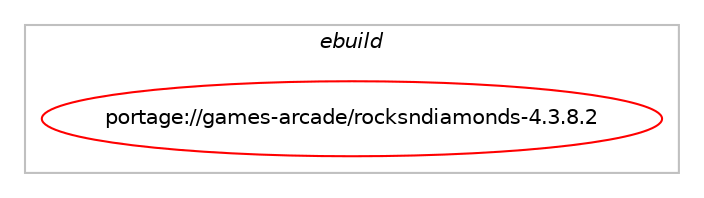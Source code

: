 digraph prolog {

# *************
# Graph options
# *************

newrank=true;
concentrate=true;
compound=true;
graph [rankdir=LR,fontname=Helvetica,fontsize=10,ranksep=1.5];#, ranksep=2.5, nodesep=0.2];
edge  [arrowhead=vee];
node  [fontname=Helvetica,fontsize=10];

# **********
# The ebuild
# **********

subgraph cluster_leftcol {
color=gray;
rank=same;
label=<<i>ebuild</i>>;
id [label="portage://games-arcade/rocksndiamonds-4.3.8.2", color=red, width=4, href="../games-arcade/rocksndiamonds-4.3.8.2.svg"];
}

# ****************
# The dependencies
# ****************

subgraph cluster_midcol {
color=gray;
label=<<i>dependencies</i>>;
subgraph cluster_compile {
fillcolor="#eeeeee";
style=filled;
label=<<i>compile</i>>;
# *** BEGIN UNKNOWN DEPENDENCY TYPE (TODO) ***
# id -> package_dependency(portage://games-arcade/rocksndiamonds-4.3.8.2,install,no,media-libs,libmodplug,none,[,,],[],[])
# *** END UNKNOWN DEPENDENCY TYPE (TODO) ***

# *** BEGIN UNKNOWN DEPENDENCY TYPE (TODO) ***
# id -> package_dependency(portage://games-arcade/rocksndiamonds-4.3.8.2,install,no,media-libs,libsdl2,none,[,,],[],[use(enable(joystick),none),use(enable(video),none)])
# *** END UNKNOWN DEPENDENCY TYPE (TODO) ***

# *** BEGIN UNKNOWN DEPENDENCY TYPE (TODO) ***
# id -> package_dependency(portage://games-arcade/rocksndiamonds-4.3.8.2,install,no,media-libs,sdl2-image,none,[,,],[],[use(enable(gif),none)])
# *** END UNKNOWN DEPENDENCY TYPE (TODO) ***

# *** BEGIN UNKNOWN DEPENDENCY TYPE (TODO) ***
# id -> package_dependency(portage://games-arcade/rocksndiamonds-4.3.8.2,install,no,media-libs,sdl2-mixer,none,[,,],[],[use(enable(mod),none),use(enable(mp3),none),use(enable(timidity),none)])
# *** END UNKNOWN DEPENDENCY TYPE (TODO) ***

# *** BEGIN UNKNOWN DEPENDENCY TYPE (TODO) ***
# id -> package_dependency(portage://games-arcade/rocksndiamonds-4.3.8.2,install,no,media-libs,sdl2-net,none,[,,],[],[])
# *** END UNKNOWN DEPENDENCY TYPE (TODO) ***

# *** BEGIN UNKNOWN DEPENDENCY TYPE (TODO) ***
# id -> package_dependency(portage://games-arcade/rocksndiamonds-4.3.8.2,install,no,media-libs,smpeg,none,[,,],[],[])
# *** END UNKNOWN DEPENDENCY TYPE (TODO) ***

}
subgraph cluster_compileandrun {
fillcolor="#eeeeee";
style=filled;
label=<<i>compile and run</i>>;
}
subgraph cluster_run {
fillcolor="#eeeeee";
style=filled;
label=<<i>run</i>>;
# *** BEGIN UNKNOWN DEPENDENCY TYPE (TODO) ***
# id -> package_dependency(portage://games-arcade/rocksndiamonds-4.3.8.2,run,no,media-libs,libmodplug,none,[,,],[],[])
# *** END UNKNOWN DEPENDENCY TYPE (TODO) ***

# *** BEGIN UNKNOWN DEPENDENCY TYPE (TODO) ***
# id -> package_dependency(portage://games-arcade/rocksndiamonds-4.3.8.2,run,no,media-libs,libsdl2,none,[,,],[],[use(enable(joystick),none),use(enable(video),none)])
# *** END UNKNOWN DEPENDENCY TYPE (TODO) ***

# *** BEGIN UNKNOWN DEPENDENCY TYPE (TODO) ***
# id -> package_dependency(portage://games-arcade/rocksndiamonds-4.3.8.2,run,no,media-libs,sdl2-image,none,[,,],[],[use(enable(gif),none)])
# *** END UNKNOWN DEPENDENCY TYPE (TODO) ***

# *** BEGIN UNKNOWN DEPENDENCY TYPE (TODO) ***
# id -> package_dependency(portage://games-arcade/rocksndiamonds-4.3.8.2,run,no,media-libs,sdl2-mixer,none,[,,],[],[use(enable(mod),none),use(enable(mp3),none),use(enable(timidity),none)])
# *** END UNKNOWN DEPENDENCY TYPE (TODO) ***

# *** BEGIN UNKNOWN DEPENDENCY TYPE (TODO) ***
# id -> package_dependency(portage://games-arcade/rocksndiamonds-4.3.8.2,run,no,media-libs,sdl2-net,none,[,,],[],[])
# *** END UNKNOWN DEPENDENCY TYPE (TODO) ***

# *** BEGIN UNKNOWN DEPENDENCY TYPE (TODO) ***
# id -> package_dependency(portage://games-arcade/rocksndiamonds-4.3.8.2,run,no,media-libs,smpeg,none,[,,],[],[])
# *** END UNKNOWN DEPENDENCY TYPE (TODO) ***

}
}

# **************
# The candidates
# **************

subgraph cluster_choices {
rank=same;
color=gray;
label=<<i>candidates</i>>;

}

}
